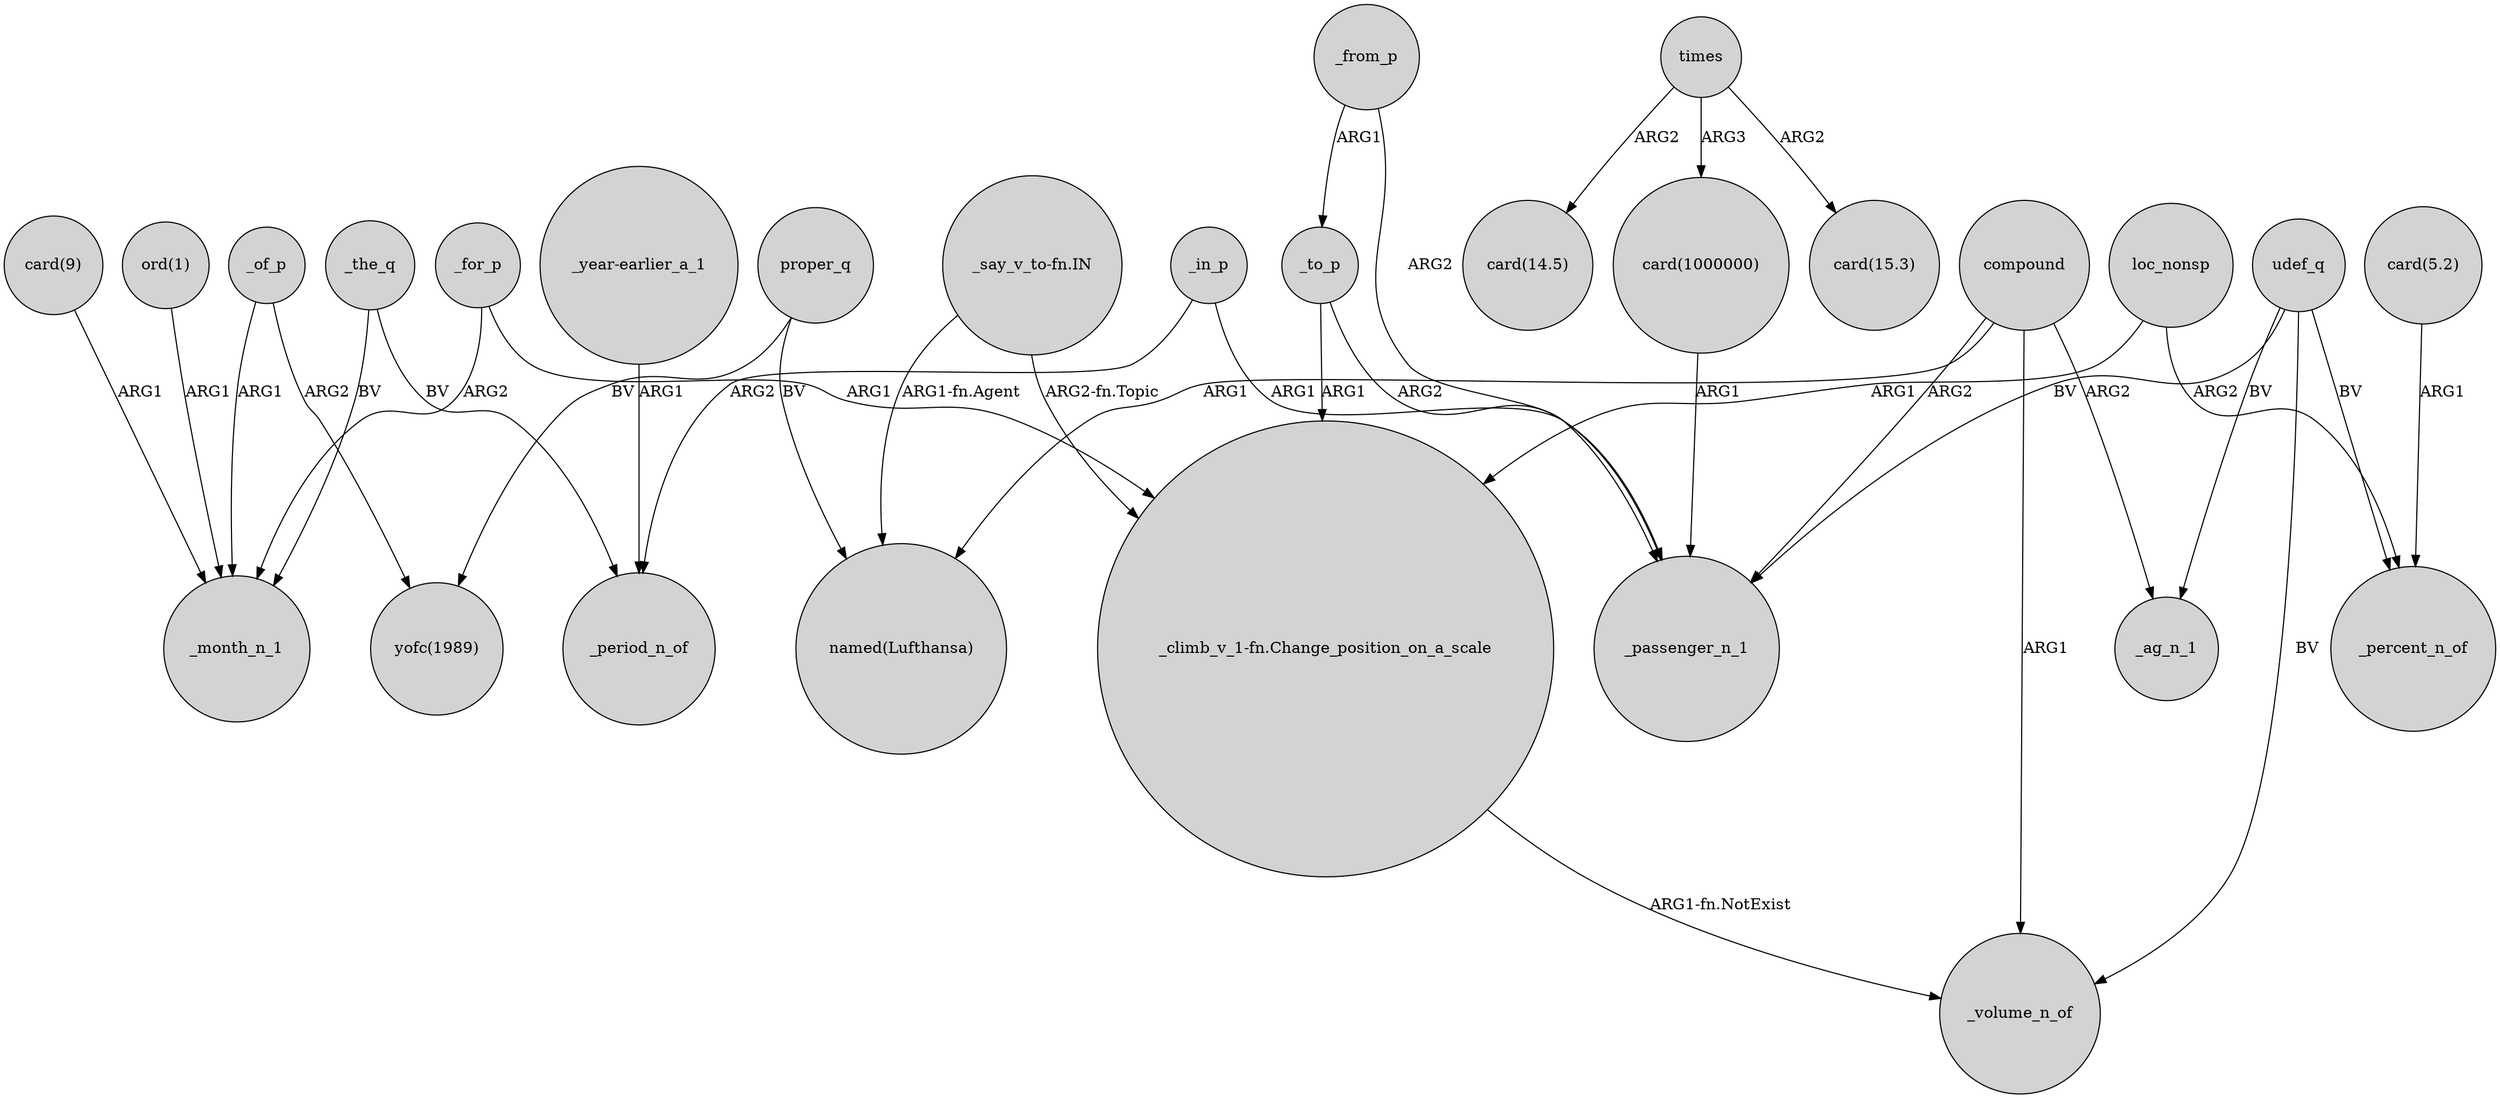 digraph {
	node [shape=circle style=filled]
	_for_p -> _month_n_1 [label=ARG2]
	compound -> _passenger_n_1 [label=ARG2]
	"_year-earlier_a_1" -> _period_n_of [label=ARG1]
	"card(5.2)" -> _percent_n_of [label=ARG1]
	times -> "card(14.5)" [label=ARG2]
	"card(1000000)" -> _passenger_n_1 [label=ARG1]
	loc_nonsp -> "_climb_v_1-fn.Change_position_on_a_scale" [label=ARG1]
	udef_q -> _volume_n_of [label=BV]
	_to_p -> "_climb_v_1-fn.Change_position_on_a_scale" [label=ARG1]
	udef_q -> _ag_n_1 [label=BV]
	_to_p -> _passenger_n_1 [label=ARG2]
	compound -> _ag_n_1 [label=ARG2]
	udef_q -> _passenger_n_1 [label=BV]
	_from_p -> _to_p [label=ARG1]
	proper_q -> "yofc(1989)" [label=BV]
	_in_p -> _passenger_n_1 [label=ARG1]
	_the_q -> _period_n_of [label=BV]
	"_climb_v_1-fn.Change_position_on_a_scale" -> _volume_n_of [label="ARG1-fn.NotExist"]
	_the_q -> _month_n_1 [label=BV]
	times -> "card(1000000)" [label=ARG3]
	loc_nonsp -> _percent_n_of [label=ARG2]
	_for_p -> "_climb_v_1-fn.Change_position_on_a_scale" [label=ARG1]
	"card(9)" -> _month_n_1 [label=ARG1]
	_in_p -> _period_n_of [label=ARG2]
	_of_p -> _month_n_1 [label=ARG1]
	compound -> "named(Lufthansa)" [label=ARG1]
	_from_p -> _passenger_n_1 [label=ARG2]
	"_say_v_to-fn.IN" -> "named(Lufthansa)" [label="ARG1-fn.Agent"]
	times -> "card(15.3)" [label=ARG2]
	udef_q -> _percent_n_of [label=BV]
	"ord(1)" -> _month_n_1 [label=ARG1]
	proper_q -> "named(Lufthansa)" [label=BV]
	_of_p -> "yofc(1989)" [label=ARG2]
	compound -> _volume_n_of [label=ARG1]
	"_say_v_to-fn.IN" -> "_climb_v_1-fn.Change_position_on_a_scale" [label="ARG2-fn.Topic"]
}
